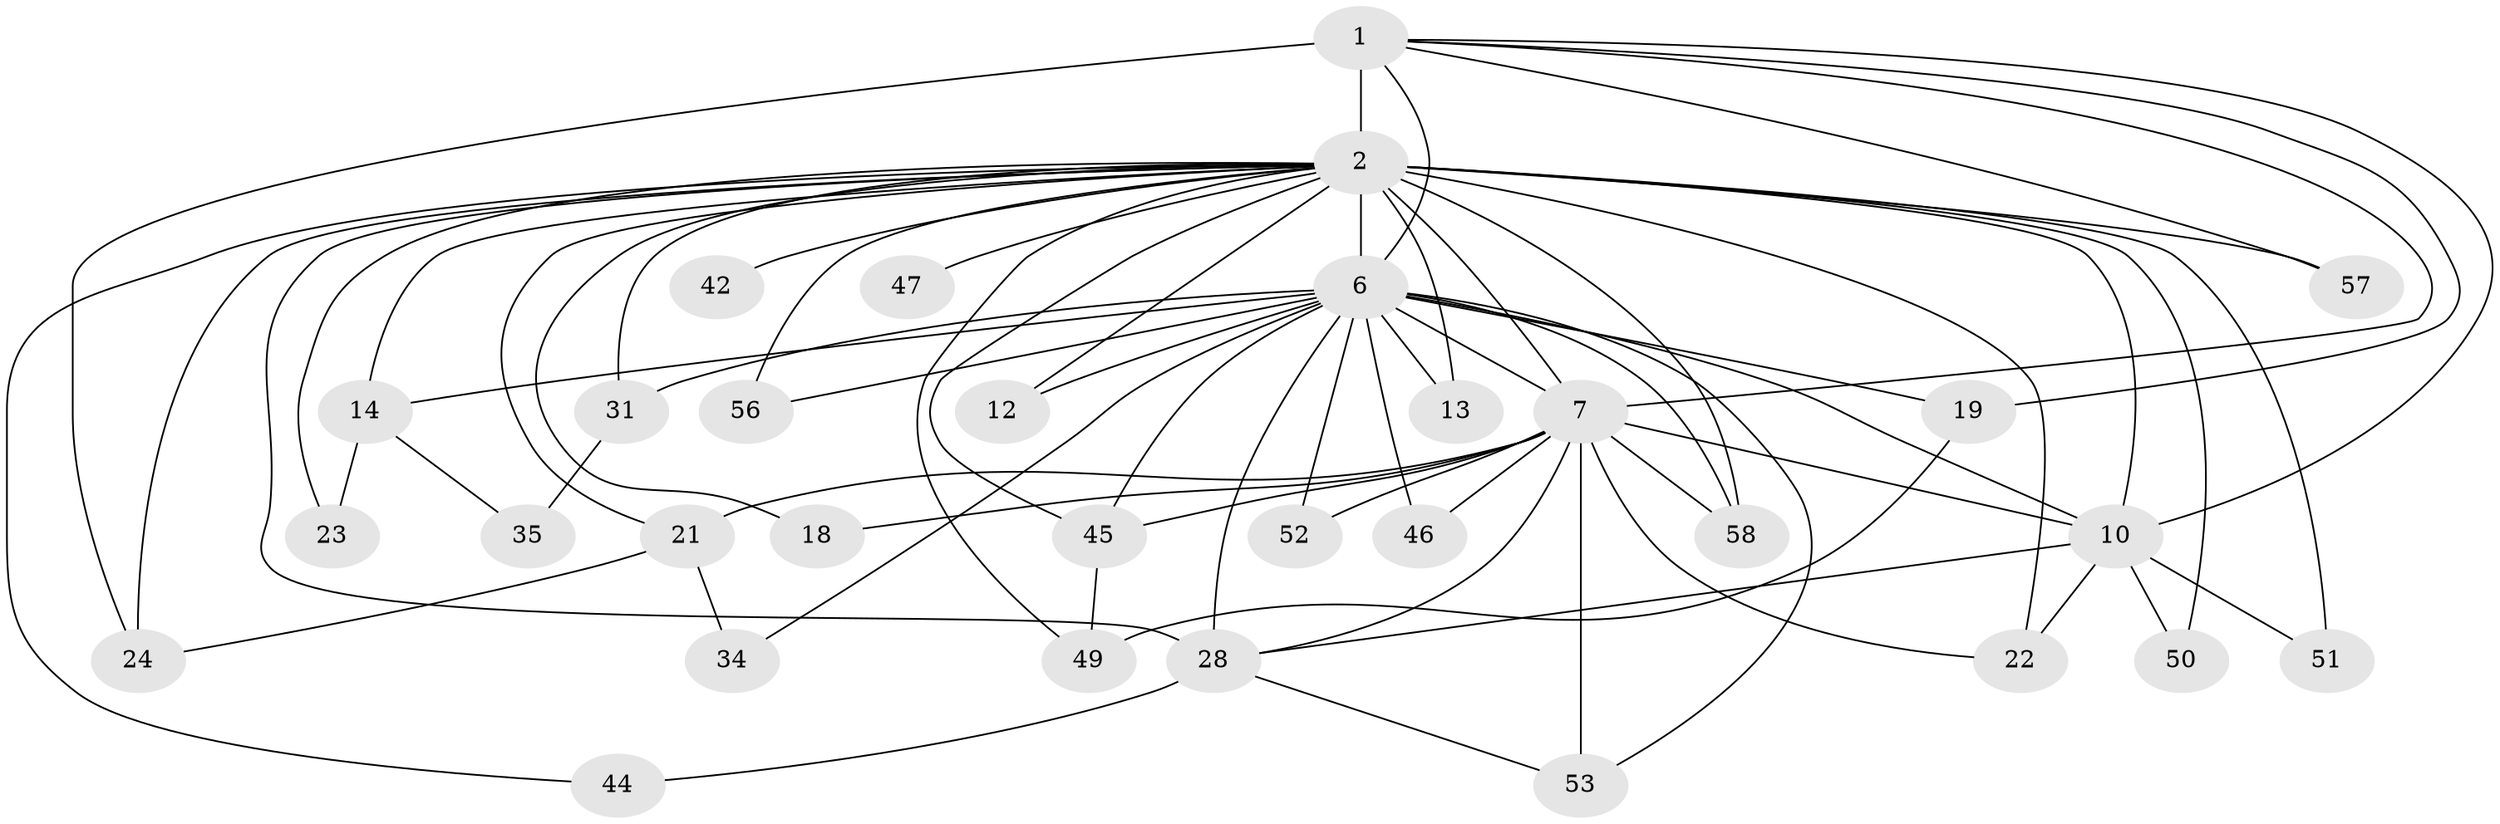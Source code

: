 // original degree distribution, {16: 0.02531645569620253, 13: 0.012658227848101266, 17: 0.012658227848101266, 27: 0.012658227848101266, 18: 0.012658227848101266, 21: 0.02531645569620253, 24: 0.012658227848101266, 14: 0.012658227848101266, 4: 0.12658227848101267, 3: 0.189873417721519, 2: 0.5443037974683544, 8: 0.012658227848101266}
// Generated by graph-tools (version 1.1) at 2025/17/03/04/25 18:17:51]
// undirected, 31 vertices, 68 edges
graph export_dot {
graph [start="1"]
  node [color=gray90,style=filled];
  1;
  2 [super="+36+9+4+3"];
  6 [super="+8+37+15"];
  7;
  10 [super="+29"];
  12 [super="+59"];
  13;
  14;
  18;
  19;
  21;
  22 [super="+39"];
  23;
  24 [super="+62"];
  28 [super="+40+55+61+41"];
  31;
  34;
  35;
  42;
  44;
  45;
  46;
  47;
  49 [super="+76"];
  50;
  51;
  52;
  53;
  56;
  57;
  58 [super="+63"];
  1 -- 2 [weight=8];
  1 -- 6 [weight=3];
  1 -- 7;
  1 -- 10;
  1 -- 19;
  1 -- 24;
  1 -- 57;
  2 -- 6 [weight=20];
  2 -- 7 [weight=6];
  2 -- 10 [weight=5];
  2 -- 18;
  2 -- 12 [weight=2];
  2 -- 13 [weight=3];
  2 -- 49;
  2 -- 24 [weight=2];
  2 -- 57;
  2 -- 28 [weight=3];
  2 -- 14;
  2 -- 21;
  2 -- 23;
  2 -- 31 [weight=2];
  2 -- 42 [weight=2];
  2 -- 44;
  2 -- 45;
  2 -- 47;
  2 -- 50;
  2 -- 51 [weight=2];
  2 -- 56;
  2 -- 58;
  2 -- 22;
  6 -- 7 [weight=2];
  6 -- 10 [weight=4];
  6 -- 13;
  6 -- 19;
  6 -- 28;
  6 -- 12;
  6 -- 34;
  6 -- 45;
  6 -- 14;
  6 -- 46;
  6 -- 53;
  6 -- 56;
  6 -- 58;
  6 -- 31;
  6 -- 52;
  7 -- 10;
  7 -- 18;
  7 -- 21;
  7 -- 22;
  7 -- 28 [weight=2];
  7 -- 45;
  7 -- 46;
  7 -- 52;
  7 -- 53;
  7 -- 58 [weight=2];
  10 -- 22;
  10 -- 50;
  10 -- 28;
  10 -- 51;
  14 -- 23;
  14 -- 35;
  19 -- 49;
  21 -- 24;
  21 -- 34;
  28 -- 44;
  28 -- 53;
  31 -- 35;
  45 -- 49;
}
